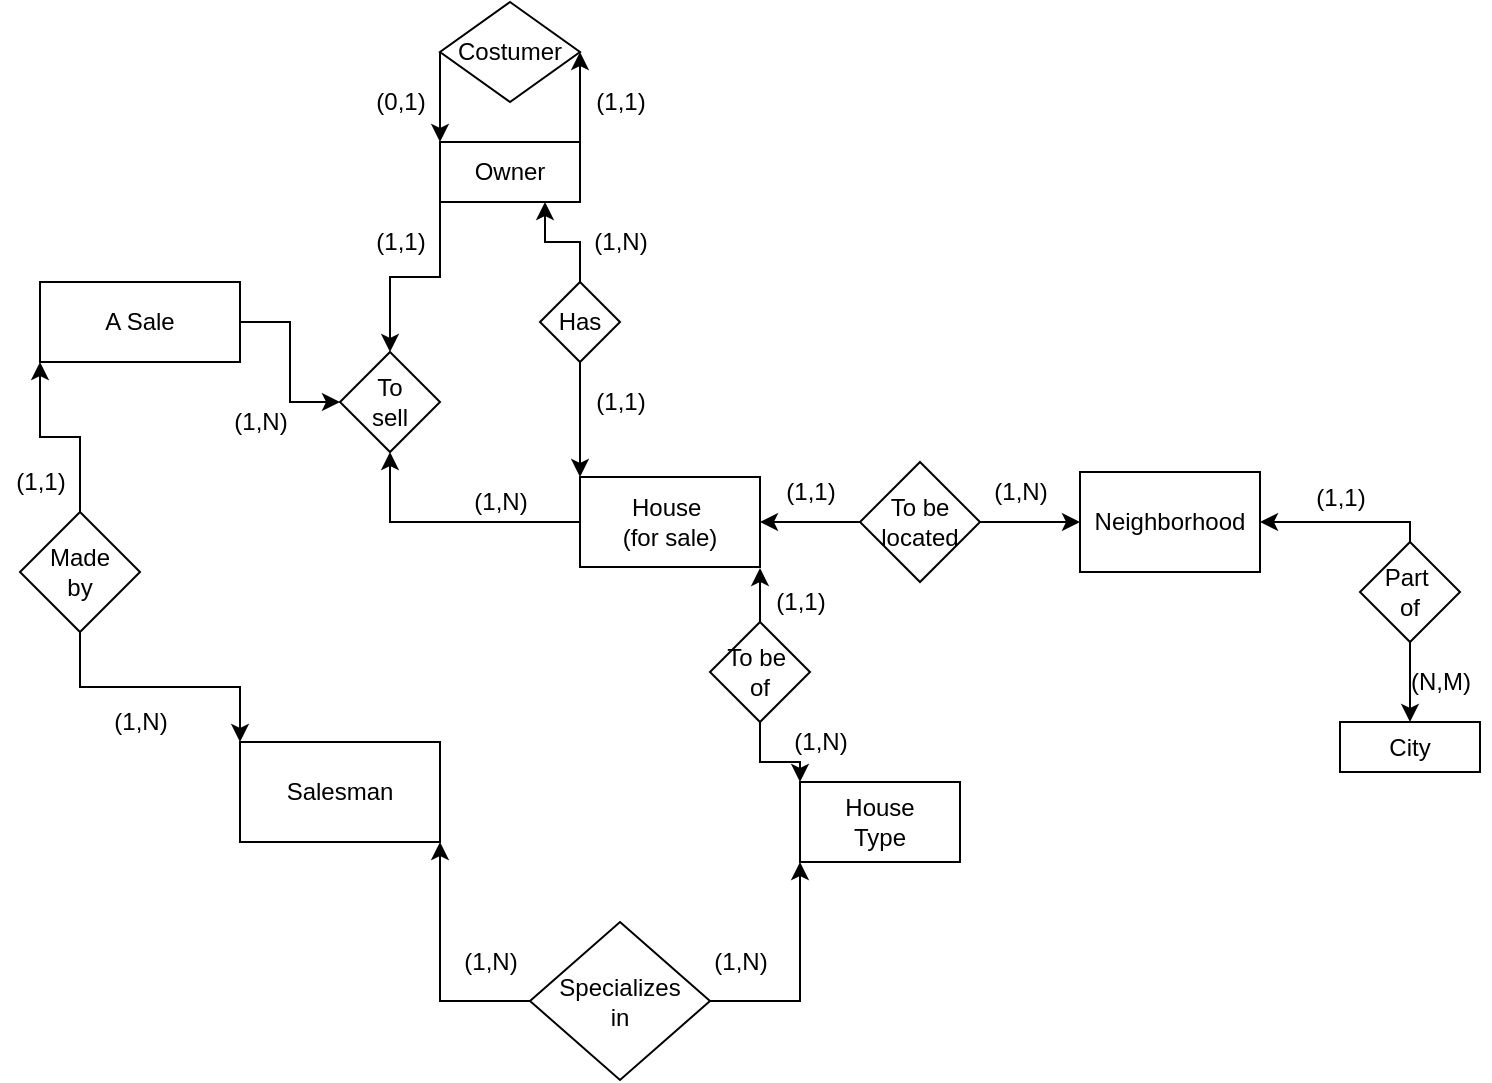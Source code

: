 <mxfile version="13.6.5" type="github">
  <diagram id="R2lEEEUBdFMjLlhIrx00" name="Page-1">
    <mxGraphModel dx="1422" dy="762" grid="1" gridSize="10" guides="1" tooltips="1" connect="1" arrows="1" fold="1" page="1" pageScale="1" pageWidth="850" pageHeight="1100" math="0" shadow="0" extFonts="Permanent Marker^https://fonts.googleapis.com/css?family=Permanent+Marker">
      <root>
        <mxCell id="0" />
        <mxCell id="1" parent="0" />
        <mxCell id="lRCNmeFHzw8-IFRXE7RL-39" value="" style="edgeStyle=orthogonalEdgeStyle;rounded=0;orthogonalLoop=1;jettySize=auto;html=1;endArrow=classic;endFill=1;" edge="1" parent="1" source="lRCNmeFHzw8-IFRXE7RL-1" target="lRCNmeFHzw8-IFRXE7RL-35">
          <mxGeometry relative="1" as="geometry" />
        </mxCell>
        <mxCell id="lRCNmeFHzw8-IFRXE7RL-1" value="House&amp;nbsp;&lt;br&gt;(for sale)" style="rounded=0;whiteSpace=wrap;html=1;" vertex="1" parent="1">
          <mxGeometry x="310" y="357.5" width="90" height="45" as="geometry" />
        </mxCell>
        <mxCell id="lRCNmeFHzw8-IFRXE7RL-3" value="" style="edgeStyle=orthogonalEdgeStyle;rounded=0;orthogonalLoop=1;jettySize=auto;html=1;" edge="1" parent="1" source="lRCNmeFHzw8-IFRXE7RL-2" target="lRCNmeFHzw8-IFRXE7RL-1">
          <mxGeometry relative="1" as="geometry" />
        </mxCell>
        <mxCell id="lRCNmeFHzw8-IFRXE7RL-2" value="To be &lt;br&gt;located" style="rhombus;whiteSpace=wrap;html=1;" vertex="1" parent="1">
          <mxGeometry x="450" y="350" width="60" height="60" as="geometry" />
        </mxCell>
        <mxCell id="lRCNmeFHzw8-IFRXE7RL-4" value="(1,1)" style="text;html=1;align=center;verticalAlign=middle;resizable=0;points=[];autosize=1;" vertex="1" parent="1">
          <mxGeometry x="405" y="355" width="40" height="20" as="geometry" />
        </mxCell>
        <mxCell id="lRCNmeFHzw8-IFRXE7RL-9" style="edgeStyle=orthogonalEdgeStyle;rounded=0;orthogonalLoop=1;jettySize=auto;html=1;endArrow=classic;endFill=1;exitX=1;exitY=0.5;exitDx=0;exitDy=0;" edge="1" parent="1" source="lRCNmeFHzw8-IFRXE7RL-2" target="lRCNmeFHzw8-IFRXE7RL-5">
          <mxGeometry relative="1" as="geometry" />
        </mxCell>
        <mxCell id="lRCNmeFHzw8-IFRXE7RL-11" value="" style="edgeStyle=orthogonalEdgeStyle;rounded=0;orthogonalLoop=1;jettySize=auto;html=1;endArrow=classic;endFill=1;" edge="1" parent="1" source="lRCNmeFHzw8-IFRXE7RL-10" target="lRCNmeFHzw8-IFRXE7RL-5">
          <mxGeometry relative="1" as="geometry">
            <Array as="points">
              <mxPoint x="725" y="380" />
            </Array>
          </mxGeometry>
        </mxCell>
        <mxCell id="lRCNmeFHzw8-IFRXE7RL-5" value="Neighborhood" style="whiteSpace=wrap;html=1;" vertex="1" parent="1">
          <mxGeometry x="560" y="355" width="90" height="50" as="geometry" />
        </mxCell>
        <mxCell id="lRCNmeFHzw8-IFRXE7RL-8" value="(1,N)" style="text;html=1;align=center;verticalAlign=middle;resizable=0;points=[];autosize=1;" vertex="1" parent="1">
          <mxGeometry x="510" y="355" width="40" height="20" as="geometry" />
        </mxCell>
        <mxCell id="lRCNmeFHzw8-IFRXE7RL-13" value="" style="edgeStyle=orthogonalEdgeStyle;rounded=0;orthogonalLoop=1;jettySize=auto;html=1;endArrow=classic;endFill=1;" edge="1" parent="1" source="lRCNmeFHzw8-IFRXE7RL-10" target="lRCNmeFHzw8-IFRXE7RL-12">
          <mxGeometry relative="1" as="geometry" />
        </mxCell>
        <mxCell id="lRCNmeFHzw8-IFRXE7RL-10" value="Part&amp;nbsp;&lt;br&gt;of" style="rhombus;whiteSpace=wrap;html=1;" vertex="1" parent="1">
          <mxGeometry x="700" y="390" width="50" height="50" as="geometry" />
        </mxCell>
        <mxCell id="lRCNmeFHzw8-IFRXE7RL-12" value="City" style="whiteSpace=wrap;html=1;" vertex="1" parent="1">
          <mxGeometry x="690" y="480" width="70" height="25" as="geometry" />
        </mxCell>
        <mxCell id="lRCNmeFHzw8-IFRXE7RL-14" value="(N,M)" style="text;html=1;align=center;verticalAlign=middle;resizable=0;points=[];autosize=1;" vertex="1" parent="1">
          <mxGeometry x="715" y="450" width="50" height="20" as="geometry" />
        </mxCell>
        <mxCell id="lRCNmeFHzw8-IFRXE7RL-15" value="(1,1)" style="text;html=1;align=center;verticalAlign=middle;resizable=0;points=[];autosize=1;" vertex="1" parent="1">
          <mxGeometry x="670" y="357.5" width="40" height="20" as="geometry" />
        </mxCell>
        <mxCell id="lRCNmeFHzw8-IFRXE7RL-21" value="" style="edgeStyle=orthogonalEdgeStyle;rounded=0;orthogonalLoop=1;jettySize=auto;html=1;endArrow=classic;endFill=1;entryX=0;entryY=0;entryDx=0;entryDy=0;" edge="1" parent="1" source="lRCNmeFHzw8-IFRXE7RL-17" target="lRCNmeFHzw8-IFRXE7RL-16">
          <mxGeometry relative="1" as="geometry" />
        </mxCell>
        <mxCell id="lRCNmeFHzw8-IFRXE7RL-16" value="House &lt;br&gt;Type" style="whiteSpace=wrap;html=1;" vertex="1" parent="1">
          <mxGeometry x="420" y="510" width="80" height="40" as="geometry" />
        </mxCell>
        <mxCell id="lRCNmeFHzw8-IFRXE7RL-20" value="" style="edgeStyle=orthogonalEdgeStyle;rounded=0;orthogonalLoop=1;jettySize=auto;html=1;endArrow=classic;endFill=1;" edge="1" parent="1" source="lRCNmeFHzw8-IFRXE7RL-17">
          <mxGeometry relative="1" as="geometry">
            <mxPoint x="400" y="403" as="targetPoint" />
            <Array as="points">
              <mxPoint x="400" y="403" />
            </Array>
          </mxGeometry>
        </mxCell>
        <mxCell id="lRCNmeFHzw8-IFRXE7RL-17" value="To be&amp;nbsp;&lt;br&gt;of" style="rhombus;whiteSpace=wrap;html=1;" vertex="1" parent="1">
          <mxGeometry x="375" y="430" width="50" height="50" as="geometry" />
        </mxCell>
        <mxCell id="lRCNmeFHzw8-IFRXE7RL-22" value="(1,1)" style="text;html=1;align=center;verticalAlign=middle;resizable=0;points=[];autosize=1;" vertex="1" parent="1">
          <mxGeometry x="400" y="410" width="40" height="20" as="geometry" />
        </mxCell>
        <mxCell id="lRCNmeFHzw8-IFRXE7RL-23" value="(1,N)" style="text;html=1;align=center;verticalAlign=middle;resizable=0;points=[];autosize=1;" vertex="1" parent="1">
          <mxGeometry x="410" y="480" width="40" height="20" as="geometry" />
        </mxCell>
        <mxCell id="lRCNmeFHzw8-IFRXE7RL-24" value="Owner" style="whiteSpace=wrap;html=1;" vertex="1" parent="1">
          <mxGeometry x="240" y="190" width="70" height="30" as="geometry" />
        </mxCell>
        <mxCell id="lRCNmeFHzw8-IFRXE7RL-26" value="" style="edgeStyle=orthogonalEdgeStyle;rounded=0;orthogonalLoop=1;jettySize=auto;html=1;endArrow=classic;endFill=1;entryX=0;entryY=0;entryDx=0;entryDy=0;" edge="1" parent="1" source="lRCNmeFHzw8-IFRXE7RL-25" target="lRCNmeFHzw8-IFRXE7RL-1">
          <mxGeometry relative="1" as="geometry" />
        </mxCell>
        <mxCell id="lRCNmeFHzw8-IFRXE7RL-27" value="" style="edgeStyle=orthogonalEdgeStyle;rounded=0;orthogonalLoop=1;jettySize=auto;html=1;endArrow=classic;endFill=1;entryX=0.75;entryY=1;entryDx=0;entryDy=0;" edge="1" parent="1" source="lRCNmeFHzw8-IFRXE7RL-25" target="lRCNmeFHzw8-IFRXE7RL-24">
          <mxGeometry relative="1" as="geometry" />
        </mxCell>
        <mxCell id="lRCNmeFHzw8-IFRXE7RL-25" value="Has" style="rhombus;whiteSpace=wrap;html=1;" vertex="1" parent="1">
          <mxGeometry x="290" y="260" width="40" height="40" as="geometry" />
        </mxCell>
        <mxCell id="lRCNmeFHzw8-IFRXE7RL-28" value="(1,1)" style="text;html=1;align=center;verticalAlign=middle;resizable=0;points=[];autosize=1;" vertex="1" parent="1">
          <mxGeometry x="310" y="310" width="40" height="20" as="geometry" />
        </mxCell>
        <mxCell id="lRCNmeFHzw8-IFRXE7RL-29" value="(1,N)" style="text;html=1;align=center;verticalAlign=middle;resizable=0;points=[];autosize=1;" vertex="1" parent="1">
          <mxGeometry x="310" y="230" width="40" height="20" as="geometry" />
        </mxCell>
        <mxCell id="lRCNmeFHzw8-IFRXE7RL-31" value="" style="edgeStyle=orthogonalEdgeStyle;rounded=0;orthogonalLoop=1;jettySize=auto;html=1;endArrow=classic;endFill=1;exitX=1;exitY=0;exitDx=0;exitDy=0;" edge="1" parent="1" source="lRCNmeFHzw8-IFRXE7RL-24" target="lRCNmeFHzw8-IFRXE7RL-30">
          <mxGeometry relative="1" as="geometry">
            <Array as="points">
              <mxPoint x="310" y="170" />
            </Array>
          </mxGeometry>
        </mxCell>
        <mxCell id="lRCNmeFHzw8-IFRXE7RL-32" value="" style="edgeStyle=orthogonalEdgeStyle;rounded=0;orthogonalLoop=1;jettySize=auto;html=1;endArrow=classic;endFill=1;entryX=0;entryY=0;entryDx=0;entryDy=0;" edge="1" parent="1" source="lRCNmeFHzw8-IFRXE7RL-30" target="lRCNmeFHzw8-IFRXE7RL-24">
          <mxGeometry relative="1" as="geometry">
            <Array as="points">
              <mxPoint x="250" y="170" />
              <mxPoint x="250" y="170" />
            </Array>
          </mxGeometry>
        </mxCell>
        <mxCell id="lRCNmeFHzw8-IFRXE7RL-30" value="Costumer" style="rhombus;whiteSpace=wrap;html=1;" vertex="1" parent="1">
          <mxGeometry x="240" y="120" width="70" height="50" as="geometry" />
        </mxCell>
        <mxCell id="lRCNmeFHzw8-IFRXE7RL-33" value="(1,1)" style="text;html=1;align=center;verticalAlign=middle;resizable=0;points=[];autosize=1;" vertex="1" parent="1">
          <mxGeometry x="310" y="160" width="40" height="20" as="geometry" />
        </mxCell>
        <mxCell id="lRCNmeFHzw8-IFRXE7RL-34" value="(0,1)" style="text;html=1;align=center;verticalAlign=middle;resizable=0;points=[];autosize=1;" vertex="1" parent="1">
          <mxGeometry x="200" y="160" width="40" height="20" as="geometry" />
        </mxCell>
        <mxCell id="lRCNmeFHzw8-IFRXE7RL-38" value="" style="edgeStyle=orthogonalEdgeStyle;rounded=0;orthogonalLoop=1;jettySize=auto;html=1;endArrow=classic;endFill=1;exitX=0;exitY=1;exitDx=0;exitDy=0;" edge="1" parent="1" source="lRCNmeFHzw8-IFRXE7RL-24" target="lRCNmeFHzw8-IFRXE7RL-35">
          <mxGeometry relative="1" as="geometry" />
        </mxCell>
        <mxCell id="lRCNmeFHzw8-IFRXE7RL-35" value="To&lt;br&gt;sell" style="rhombus;whiteSpace=wrap;html=1;" vertex="1" parent="1">
          <mxGeometry x="190" y="295" width="50" height="50" as="geometry" />
        </mxCell>
        <mxCell id="lRCNmeFHzw8-IFRXE7RL-37" value="" style="edgeStyle=orthogonalEdgeStyle;rounded=0;orthogonalLoop=1;jettySize=auto;html=1;endArrow=classic;endFill=1;" edge="1" parent="1" source="lRCNmeFHzw8-IFRXE7RL-36" target="lRCNmeFHzw8-IFRXE7RL-35">
          <mxGeometry relative="1" as="geometry" />
        </mxCell>
        <mxCell id="lRCNmeFHzw8-IFRXE7RL-44" value="" style="edgeStyle=orthogonalEdgeStyle;rounded=0;orthogonalLoop=1;jettySize=auto;html=1;endArrow=classic;endFill=1;entryX=0;entryY=1;entryDx=0;entryDy=0;" edge="1" parent="1" source="lRCNmeFHzw8-IFRXE7RL-43" target="lRCNmeFHzw8-IFRXE7RL-36">
          <mxGeometry relative="1" as="geometry" />
        </mxCell>
        <mxCell id="lRCNmeFHzw8-IFRXE7RL-36" value="A Sale" style="whiteSpace=wrap;html=1;" vertex="1" parent="1">
          <mxGeometry x="40" y="260" width="100" height="40" as="geometry" />
        </mxCell>
        <mxCell id="lRCNmeFHzw8-IFRXE7RL-40" value="(1,N)" style="text;html=1;align=center;verticalAlign=middle;resizable=0;points=[];autosize=1;" vertex="1" parent="1">
          <mxGeometry x="130" y="320" width="40" height="20" as="geometry" />
        </mxCell>
        <mxCell id="lRCNmeFHzw8-IFRXE7RL-41" value="(1,N)" style="text;html=1;align=center;verticalAlign=middle;resizable=0;points=[];autosize=1;" vertex="1" parent="1">
          <mxGeometry x="250" y="360" width="40" height="20" as="geometry" />
        </mxCell>
        <mxCell id="lRCNmeFHzw8-IFRXE7RL-42" value="(1,1)" style="text;html=1;align=center;verticalAlign=middle;resizable=0;points=[];autosize=1;" vertex="1" parent="1">
          <mxGeometry x="200" y="230" width="40" height="20" as="geometry" />
        </mxCell>
        <mxCell id="lRCNmeFHzw8-IFRXE7RL-43" value="Made&lt;br&gt;by" style="rhombus;whiteSpace=wrap;html=1;" vertex="1" parent="1">
          <mxGeometry x="30" y="375" width="60" height="60" as="geometry" />
        </mxCell>
        <mxCell id="lRCNmeFHzw8-IFRXE7RL-47" style="edgeStyle=orthogonalEdgeStyle;rounded=0;orthogonalLoop=1;jettySize=auto;html=1;exitX=0.5;exitY=1;exitDx=0;exitDy=0;entryX=0;entryY=0;entryDx=0;entryDy=0;endArrow=classic;endFill=1;" edge="1" parent="1" source="lRCNmeFHzw8-IFRXE7RL-43" target="lRCNmeFHzw8-IFRXE7RL-46">
          <mxGeometry relative="1" as="geometry" />
        </mxCell>
        <mxCell id="lRCNmeFHzw8-IFRXE7RL-46" value="Salesman" style="whiteSpace=wrap;html=1;" vertex="1" parent="1">
          <mxGeometry x="140" y="490" width="100" height="50" as="geometry" />
        </mxCell>
        <mxCell id="lRCNmeFHzw8-IFRXE7RL-48" value="(1,N)" style="text;html=1;align=center;verticalAlign=middle;resizable=0;points=[];autosize=1;" vertex="1" parent="1">
          <mxGeometry x="70" y="470" width="40" height="20" as="geometry" />
        </mxCell>
        <mxCell id="lRCNmeFHzw8-IFRXE7RL-49" value="(1,1)" style="text;html=1;align=center;verticalAlign=middle;resizable=0;points=[];autosize=1;" vertex="1" parent="1">
          <mxGeometry x="20" y="350" width="40" height="20" as="geometry" />
        </mxCell>
        <mxCell id="lRCNmeFHzw8-IFRXE7RL-51" style="edgeStyle=orthogonalEdgeStyle;rounded=0;orthogonalLoop=1;jettySize=auto;html=1;exitX=0;exitY=0.5;exitDx=0;exitDy=0;entryX=1;entryY=1;entryDx=0;entryDy=0;endArrow=classic;endFill=1;" edge="1" parent="1" source="lRCNmeFHzw8-IFRXE7RL-50" target="lRCNmeFHzw8-IFRXE7RL-46">
          <mxGeometry relative="1" as="geometry" />
        </mxCell>
        <mxCell id="lRCNmeFHzw8-IFRXE7RL-52" style="edgeStyle=orthogonalEdgeStyle;rounded=0;orthogonalLoop=1;jettySize=auto;html=1;exitX=1;exitY=0.5;exitDx=0;exitDy=0;entryX=0;entryY=1;entryDx=0;entryDy=0;endArrow=classic;endFill=1;" edge="1" parent="1" source="lRCNmeFHzw8-IFRXE7RL-50" target="lRCNmeFHzw8-IFRXE7RL-16">
          <mxGeometry relative="1" as="geometry" />
        </mxCell>
        <mxCell id="lRCNmeFHzw8-IFRXE7RL-50" value="Specializes&lt;br&gt;in" style="rhombus;whiteSpace=wrap;html=1;" vertex="1" parent="1">
          <mxGeometry x="285" y="580" width="90" height="79" as="geometry" />
        </mxCell>
        <mxCell id="lRCNmeFHzw8-IFRXE7RL-53" value="(1,N)" style="text;html=1;align=center;verticalAlign=middle;resizable=0;points=[];autosize=1;" vertex="1" parent="1">
          <mxGeometry x="245" y="590" width="40" height="20" as="geometry" />
        </mxCell>
        <mxCell id="lRCNmeFHzw8-IFRXE7RL-54" value="(1,N)" style="text;html=1;align=center;verticalAlign=middle;resizable=0;points=[];autosize=1;" vertex="1" parent="1">
          <mxGeometry x="370" y="590" width="40" height="20" as="geometry" />
        </mxCell>
      </root>
    </mxGraphModel>
  </diagram>
</mxfile>
